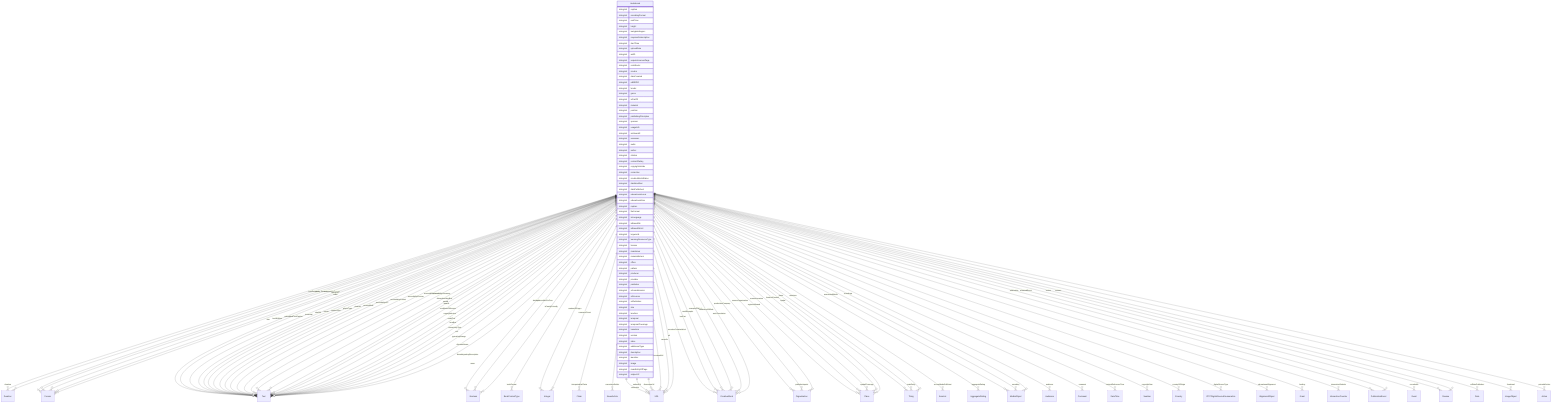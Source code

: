 erDiagram
Audiobook {
    stringList caption  
    stringList encodingFormat  
    stringList endTime  
    stringList height  
    stringList ineligibleRegion  
    stringList requiresSubscription  
    stringList startTime  
    stringList uploadDate  
    stringList width  
    stringList acquireLicensePage  
    stringList contributor  
    stringList creator  
    stringList dateCreated  
    stringList editEIDR  
    stringList funder  
    stringList genre  
    stringList isPartOf  
    stringList material  
    stringList position  
    stringList publishingPrinciples  
    stringList sponsor  
    stringList usageInfo  
    stringList archivedAt  
    stringList assesses  
    stringList audio  
    stringList author  
    stringList citation  
    stringList contentRating  
    stringList copyrightHolder  
    stringList correction  
    stringList creativeWorkStatus  
    stringList dateModified  
    stringList datePublished  
    stringList educationalLevel  
    stringList educationalUse  
    stringList expires  
    stringList fileFormat  
    stringList inLanguage  
    stringList isBasedOn  
    stringList isBasedOnUrl  
    stringList keywords  
    stringList learningResourceType  
    stringList license  
    stringList maintainer  
    stringList materialExtent  
    stringList offers  
    stringList pattern  
    stringList producer  
    stringList provider  
    stringList publisher  
    stringList schemaVersion  
    stringList sdLicense  
    stringList sdPublisher  
    stringList size  
    stringList teaches  
    stringList temporal  
    stringList temporalCoverage  
    stringList translator  
    stringList version  
    stringList video  
    stringList additionalType  
    stringList description  
    stringList identifier  
    stringList image  
    stringList mainEntityOfPage  
    stringList subjectOf  
}

Audiobook ||--}o Duration : "duration"
Audiobook ||--}o Person : "readBy"
Audiobook ||--}o Text : "isbn"
Audiobook ||--}o Boolean : "abridged"
Audiobook ||--}o Text : "bookEdition"
Audiobook ||--}o BookFormatType : "bookFormat"
Audiobook ||--}o Person : "illustrator"
Audiobook ||--}o Integer : "numberOfPages"
Audiobook ||--}o Text : "embeddedTextCaption"
Audiobook ||--}o Text : "transcript"
Audiobook ||--}o Claim : "interpretedAsClaim"
Audiobook ||--}o Text : "sha256"
Audiobook ||--}o NewsArticle : "associatedArticle"
Audiobook ||--}o Text : "bitrate"
Audiobook ||--}o Text : "contentSize"
Audiobook ||--}o URL : "contentUrl"
Audiobook ||--}o URL : "embedUrl"
Audiobook ||--}o CreativeWork : "encodesCreativeWork"
Audiobook ||--}o Text : "playerType"
Audiobook ||--}o Organization : "productionCompany"
Audiobook ||--}o Place : "regionsAllowed"
Audiobook ||--}o Thing : "about"
Audiobook ||--}o Place : "contentLocation"
Audiobook ||--}o CreativeWork : "hasPart"
Audiobook ||--}o Thing : "mainEntity"
Audiobook ||--}o Place : "spatialCoverage"
Audiobook ||--}o CreativeWork : "workExample"
Audiobook ||--}o Text : "abstract"
Audiobook ||--}o Text : "accessMode"
Audiobook ||--}o ItemList : "accessModeSufficient"
Audiobook ||--}o Text : "accessibilityAPI"
Audiobook ||--}o Text : "accessibilityControl"
Audiobook ||--}o Text : "accessibilityFeature"
Audiobook ||--}o Text : "accessibilityHazard"
Audiobook ||--}o Text : "accessibilitySummary"
Audiobook ||--}o Person : "accountablePerson"
Audiobook ||--}o AggregateRating : "aggregateRating"
Audiobook ||--}o Text : "alternativeHeadline"
Audiobook ||--}o MediaObject : "associatedMedia"
Audiobook ||--}o Audience : "audience"
Audiobook ||--}o Text : "award"
Audiobook ||--}o Text : "awards"
Audiobook ||--}o Person : "character"
Audiobook ||--}o Comment : "comment"
Audiobook ||--}o Integer : "commentCount"
Audiobook ||--}o Text : "conditionsOfAccess"
Audiobook ||--}o DateTime : "contentReferenceTime"
Audiobook ||--}o Text : "copyrightNotice"
Audiobook ||--}o Number : "copyrightYear"
Audiobook ||--}o Country : "countryOfOrigin"
Audiobook ||--}o Text : "creditText"
Audiobook ||--}o IPTCDigitalSourceEnumeration : "digitalSourceType"
Audiobook ||--}o URL : "discussionUrl"
Audiobook ||--}o Person : "editor"
Audiobook ||--}o AlignmentObject : "educationalAlignment"
Audiobook ||--}o MediaObject : "encoding"
Audiobook ||--}o MediaObject : "encodings"
Audiobook ||--}o CreativeWork : "exampleOfWork"
Audiobook ||--}o Grant : "funding"
Audiobook ||--}o Text : "headline"
Audiobook ||--}o InteractionCounter : "interactionStatistic"
Audiobook ||--}o Text : "interactivityType"
Audiobook ||--}o Boolean : "isAccessibleForFree"
Audiobook ||--}o Boolean : "isFamilyFriendly"
Audiobook ||--}o Place : "locationCreated"
Audiobook ||--}o Thing : "mentions"
Audiobook ||--}o PublicationEvent : "publication"
Audiobook ||--}o Organization : "publisherImprint"
Audiobook ||--}o Event : "recordedAt"
Audiobook ||--}o PublicationEvent : "releasedEvent"
Audiobook ||--}o Review : "review"
Audiobook ||--}o Review : "reviews"
Audiobook ||--}o Date : "sdDatePublished"
Audiobook ||--}o Organization : "sourceOrganization"
Audiobook ||--}o Place : "spatial"
Audiobook ||--}o Text : "text"
Audiobook ||--}o ImageObject : "thumbnail"
Audiobook ||--}o URL : "thumbnailUrl"
Audiobook ||--}o Duration : "timeRequired"
Audiobook ||--}o CreativeWork : "translationOfWork"
Audiobook ||--}o Text : "typicalAgeRange"
Audiobook ||--}o CreativeWork : "workTranslation"
Audiobook ||--}o Text : "alternateName"
Audiobook ||--}o Text : "disambiguatingDescription"
Audiobook ||--}o Text : "name"
Audiobook ||--}o URL : "sameAs"
Audiobook ||--}o Action : "potentialAction"
Audiobook ||--}o URL : "url"